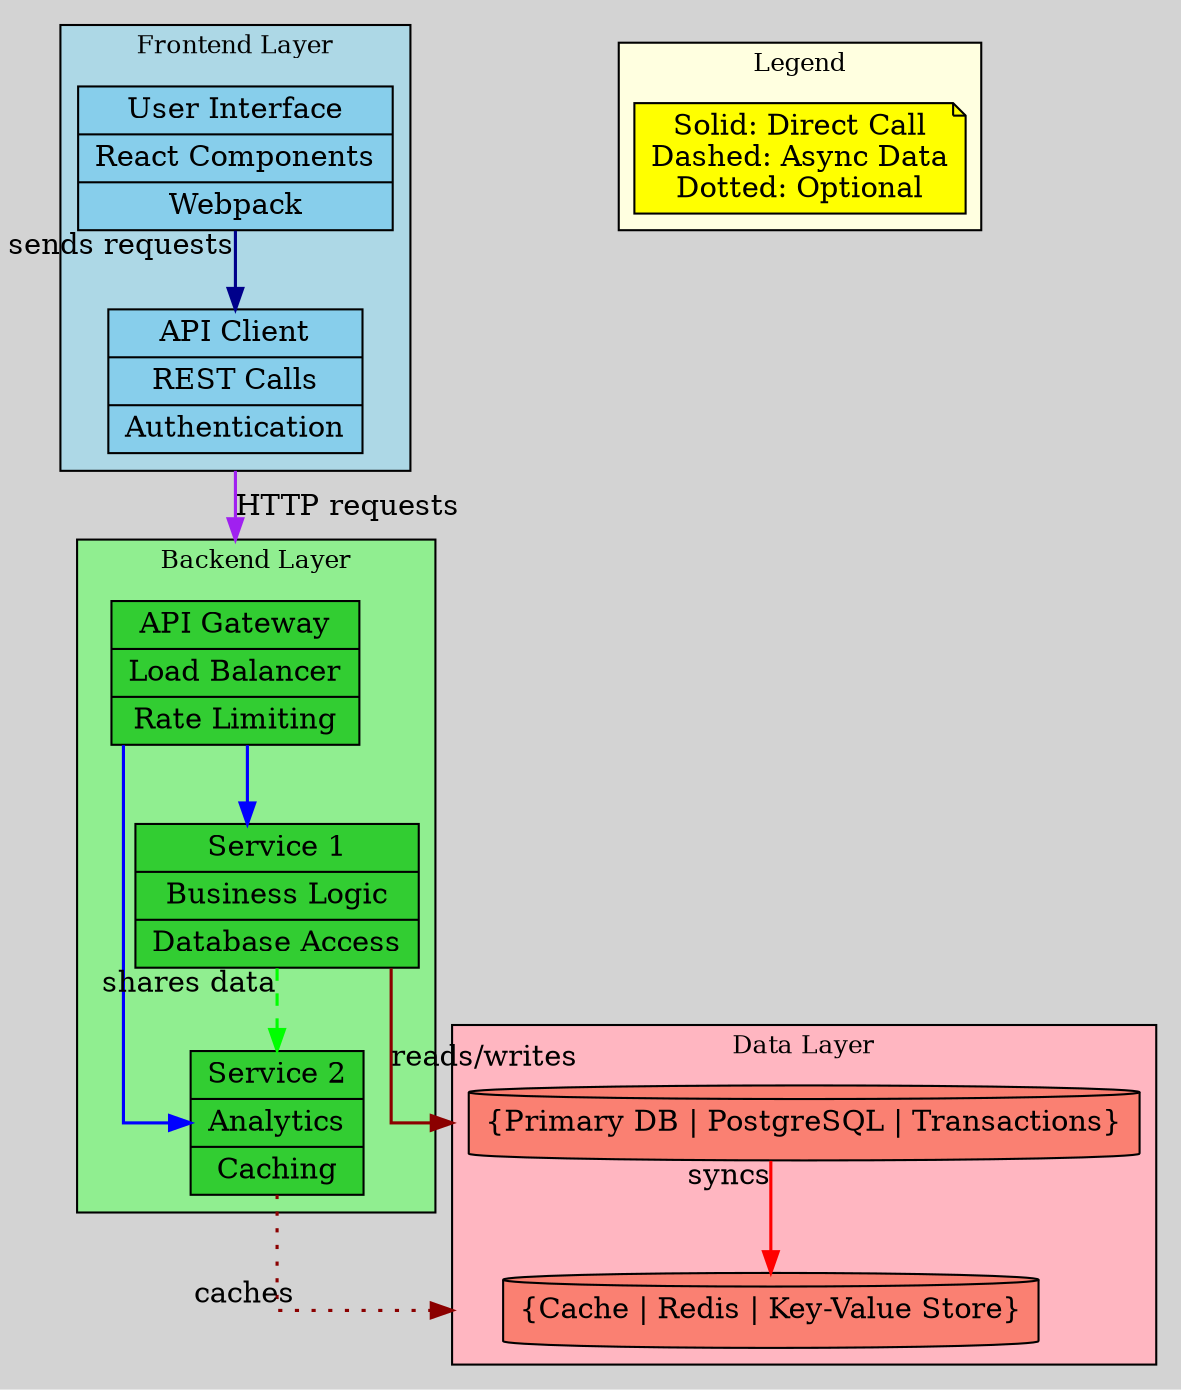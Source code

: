 digraph software_architecture {
	graph [bgcolor=lightgrey compound=true fontcolor=black fontsize=12 rankdir=TB splines=ortho style=filled]
	node [fillcolor=white fontcolor=black shape=record style=filled]
	edge [color=blue penwidth=1.5]
	subgraph cluster_frontend {
		fillcolor=lightblue label="Frontend Layer" labelcolor=black style=filled
		ui [label="{User Interface | React Components | Webpack}" fillcolor=skyblue]
		api_client [label="{API Client | REST Calls | Authentication}" fillcolor=skyblue]
		ui -> api_client [color=darkblue taillabel="sends requests"]
	}
	subgraph cluster_backend {
		fillcolor=lightgreen label="Backend Layer" labelcolor=black style=filled
		api [label="{API Gateway | Load Balancer | Rate Limiting}" fillcolor=limegreen]
		service1 [label="{Service 1 | Business Logic | Database Access}" fillcolor=limegreen]
		service2 [label="{Service 2 | Analytics | Caching}" fillcolor=limegreen]
		api -> service1
		api -> service2
		service1 -> service2 [color=green style=dashed taillabel="shares data"]
	}
	subgraph cluster_db {
		fillcolor=lightpink label="Data Layer" labelcolor=black style=filled
		db1 [label="{Primary DB | PostgreSQL | Transactions}" fillcolor=salmon shape=cylinder]
		db2 [label="{Cache | Redis | Key-Value Store}" fillcolor=salmon shape=cylinder]
		db1 -> db2 [color=red taillabel=syncs]
	}
	api_client -> api [label="HTTP requests" color=purple lhead=cluster_backend ltail=cluster_frontend]
	service1 -> db1 [color=darkred lhead=cluster_db xlabel="reads/writes"]
	service2 -> db2 [color=darkred lhead=cluster_db style=dotted xlabel=caches]
	subgraph cluster_legend {
		fillcolor=lightyellow label=Legend labelcolor=black rank=sink style=filled
		legend_node [label="Solid: Direct Call\nDashed: Async Data\nDotted: Optional" fillcolor=yellow labelcolor=black shape=note]
	}
}
